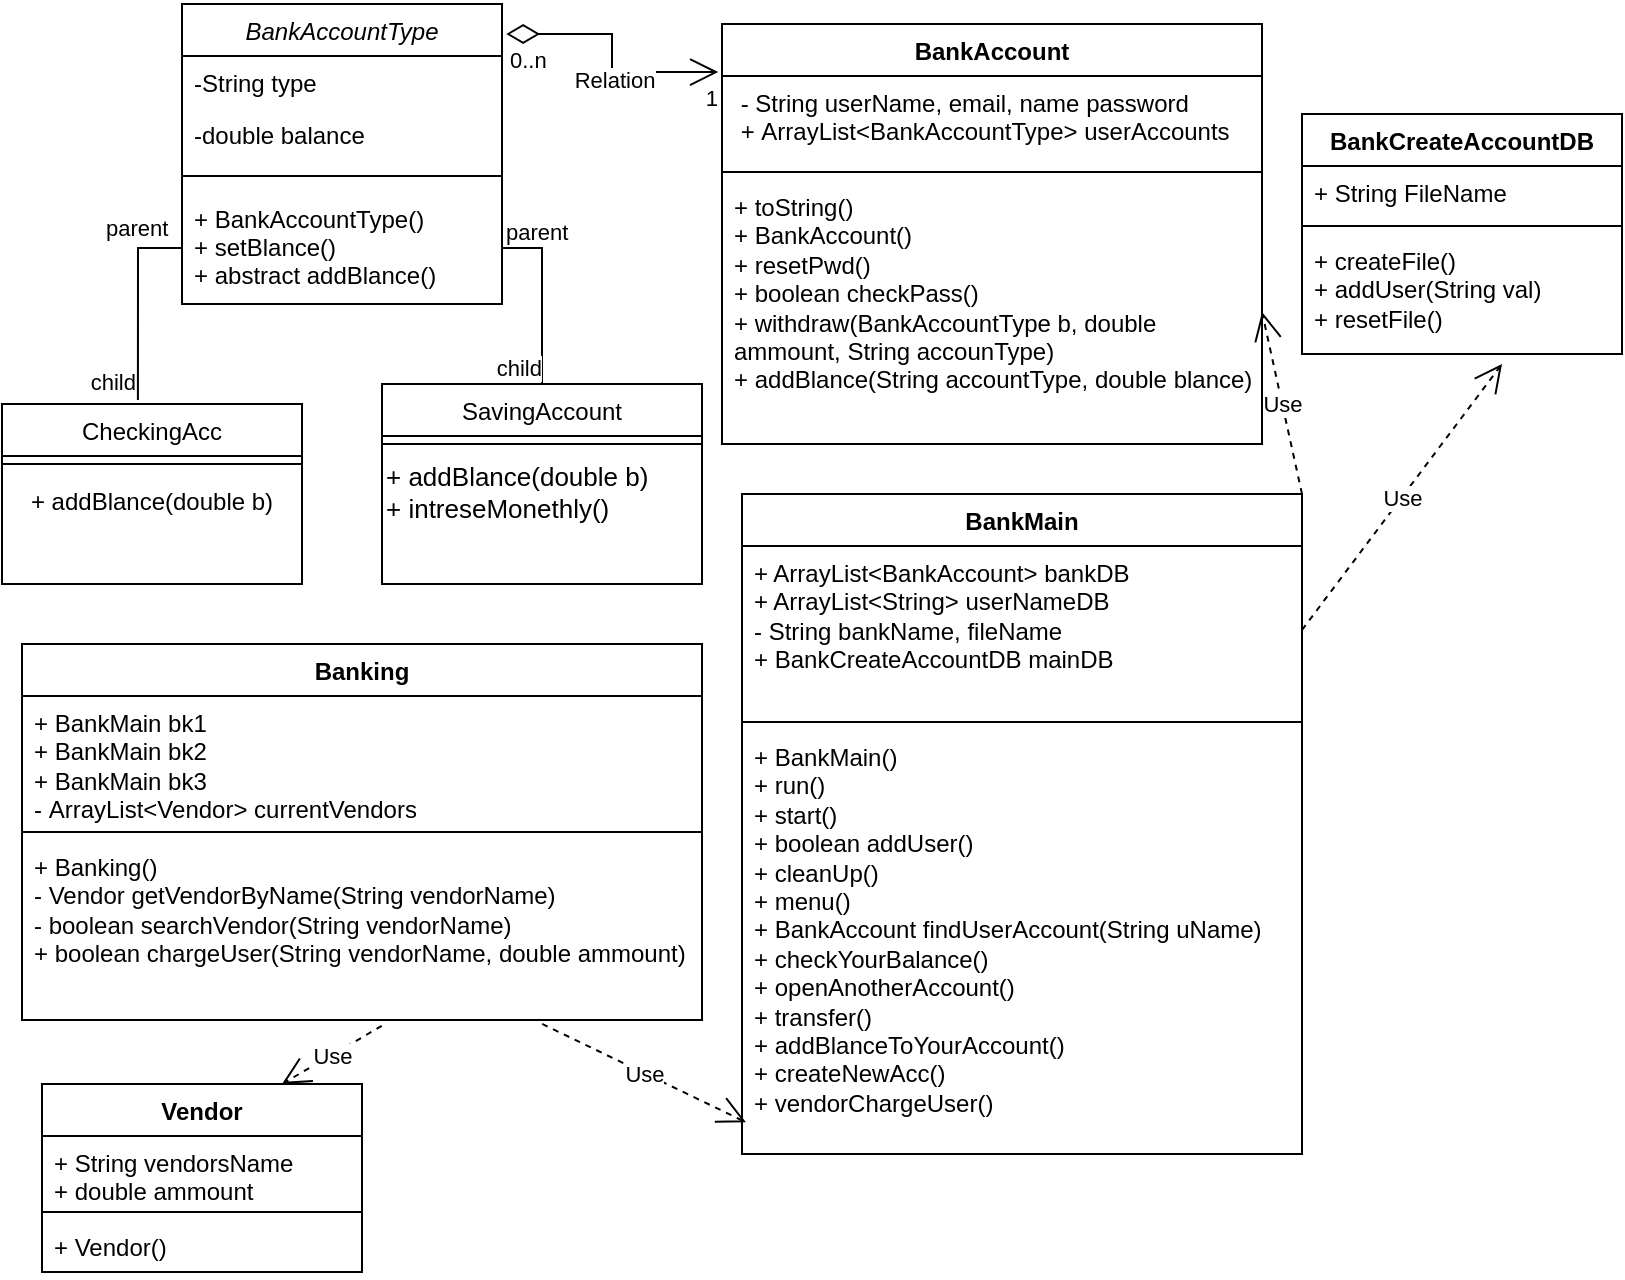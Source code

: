 <mxfile version="21.3.7" type="github">
  <diagram id="C5RBs43oDa-KdzZeNtuy" name="Page-1">
    <mxGraphModel dx="1379" dy="764" grid="1" gridSize="10" guides="1" tooltips="1" connect="1" arrows="1" fold="1" page="1" pageScale="1" pageWidth="827" pageHeight="1169" math="0" shadow="0">
      <root>
        <mxCell id="WIyWlLk6GJQsqaUBKTNV-0" />
        <mxCell id="WIyWlLk6GJQsqaUBKTNV-1" parent="WIyWlLk6GJQsqaUBKTNV-0" />
        <mxCell id="zkfFHV4jXpPFQw0GAbJ--0" value="BankAccountType" style="swimlane;fontStyle=2;align=center;verticalAlign=top;childLayout=stackLayout;horizontal=1;startSize=26;horizontalStack=0;resizeParent=1;resizeLast=0;collapsible=1;marginBottom=0;rounded=0;shadow=0;strokeWidth=1;" parent="WIyWlLk6GJQsqaUBKTNV-1" vertex="1">
          <mxGeometry x="100" y="10" width="160" height="150" as="geometry">
            <mxRectangle x="230" y="140" width="160" height="26" as="alternateBounds" />
          </mxGeometry>
        </mxCell>
        <mxCell id="zkfFHV4jXpPFQw0GAbJ--1" value="-String type" style="text;align=left;verticalAlign=top;spacingLeft=4;spacingRight=4;overflow=hidden;rotatable=0;points=[[0,0.5],[1,0.5]];portConstraint=eastwest;" parent="zkfFHV4jXpPFQw0GAbJ--0" vertex="1">
          <mxGeometry y="26" width="160" height="26" as="geometry" />
        </mxCell>
        <mxCell id="zkfFHV4jXpPFQw0GAbJ--2" value="-double balance" style="text;align=left;verticalAlign=top;spacingLeft=4;spacingRight=4;overflow=hidden;rotatable=0;points=[[0,0.5],[1,0.5]];portConstraint=eastwest;rounded=0;shadow=0;html=0;" parent="zkfFHV4jXpPFQw0GAbJ--0" vertex="1">
          <mxGeometry y="52" width="160" height="26" as="geometry" />
        </mxCell>
        <mxCell id="zkfFHV4jXpPFQw0GAbJ--4" value="" style="line;html=1;strokeWidth=1;align=left;verticalAlign=middle;spacingTop=-1;spacingLeft=3;spacingRight=3;rotatable=0;labelPosition=right;points=[];portConstraint=eastwest;" parent="zkfFHV4jXpPFQw0GAbJ--0" vertex="1">
          <mxGeometry y="78" width="160" height="16" as="geometry" />
        </mxCell>
        <mxCell id="zkfFHV4jXpPFQw0GAbJ--5" value="+ BankAccountType()&#xa;+ setBlance()&#xa;+ abstract addBlance()" style="text;align=left;verticalAlign=top;spacingLeft=4;spacingRight=4;overflow=hidden;rotatable=0;points=[[0,0.5],[1,0.5]];portConstraint=eastwest;" parent="zkfFHV4jXpPFQw0GAbJ--0" vertex="1">
          <mxGeometry y="94" width="160" height="56" as="geometry" />
        </mxCell>
        <mxCell id="zkfFHV4jXpPFQw0GAbJ--6" value="CheckingAcc" style="swimlane;fontStyle=0;align=center;verticalAlign=top;childLayout=stackLayout;horizontal=1;startSize=26;horizontalStack=0;resizeParent=1;resizeLast=0;collapsible=1;marginBottom=0;rounded=0;shadow=0;strokeWidth=1;" parent="WIyWlLk6GJQsqaUBKTNV-1" vertex="1">
          <mxGeometry x="10" y="210" width="150" height="90" as="geometry">
            <mxRectangle x="130" y="380" width="160" height="26" as="alternateBounds" />
          </mxGeometry>
        </mxCell>
        <mxCell id="zkfFHV4jXpPFQw0GAbJ--9" value="" style="line;html=1;strokeWidth=1;align=left;verticalAlign=middle;spacingTop=-1;spacingLeft=3;spacingRight=3;rotatable=0;labelPosition=right;points=[];portConstraint=eastwest;" parent="zkfFHV4jXpPFQw0GAbJ--6" vertex="1">
          <mxGeometry y="26" width="150" height="8" as="geometry" />
        </mxCell>
        <mxCell id="3MJkp6Lzfv0LEk_2WVXy-1" value="+ addBlance(double b)&lt;br style=&quot;font-size: 13px; text-align: left;&quot;&gt;" style="text;html=1;strokeColor=none;fillColor=none;align=center;verticalAlign=middle;whiteSpace=wrap;rounded=0;" vertex="1" parent="zkfFHV4jXpPFQw0GAbJ--6">
          <mxGeometry y="34" width="150" height="30" as="geometry" />
        </mxCell>
        <mxCell id="zkfFHV4jXpPFQw0GAbJ--13" value="SavingAccount" style="swimlane;fontStyle=0;align=center;verticalAlign=top;childLayout=stackLayout;horizontal=1;startSize=26;horizontalStack=0;resizeParent=1;resizeLast=0;collapsible=1;marginBottom=0;rounded=0;shadow=0;strokeWidth=1;" parent="WIyWlLk6GJQsqaUBKTNV-1" vertex="1">
          <mxGeometry x="200" y="200" width="160" height="100" as="geometry">
            <mxRectangle x="340" y="380" width="170" height="26" as="alternateBounds" />
          </mxGeometry>
        </mxCell>
        <mxCell id="zkfFHV4jXpPFQw0GAbJ--15" value="" style="line;html=1;strokeWidth=1;align=left;verticalAlign=middle;spacingTop=-1;spacingLeft=3;spacingRight=3;rotatable=0;labelPosition=right;points=[];portConstraint=eastwest;" parent="zkfFHV4jXpPFQw0GAbJ--13" vertex="1">
          <mxGeometry y="26" width="160" height="8" as="geometry" />
        </mxCell>
        <mxCell id="3MJkp6Lzfv0LEk_2WVXy-0" value="&lt;font style=&quot;font-size: 13px;&quot;&gt;+ addBlance(double b)&lt;br&gt;+ intreseMonethly()&lt;/font&gt;" style="text;html=1;align=left;verticalAlign=middle;resizable=0;points=[];autosize=1;strokeColor=none;fillColor=none;" vertex="1" parent="zkfFHV4jXpPFQw0GAbJ--13">
          <mxGeometry y="34" width="160" height="40" as="geometry" />
        </mxCell>
        <mxCell id="3MJkp6Lzfv0LEk_2WVXy-2" value="BankAccount" style="swimlane;fontStyle=1;align=center;verticalAlign=top;childLayout=stackLayout;horizontal=1;startSize=26;horizontalStack=0;resizeParent=1;resizeParentMax=0;resizeLast=0;collapsible=1;marginBottom=0;whiteSpace=wrap;html=1;" vertex="1" parent="WIyWlLk6GJQsqaUBKTNV-1">
          <mxGeometry x="370" y="20" width="270" height="210" as="geometry" />
        </mxCell>
        <mxCell id="3MJkp6Lzfv0LEk_2WVXy-3" value="&amp;nbsp;- String userName, email, name password&lt;br&gt;&amp;nbsp;+&amp;nbsp;ArrayList&amp;lt;BankAccountType&amp;gt; userAccounts" style="text;strokeColor=none;fillColor=none;align=left;verticalAlign=top;spacingLeft=4;spacingRight=4;overflow=hidden;rotatable=0;points=[[0,0.5],[1,0.5]];portConstraint=eastwest;whiteSpace=wrap;html=1;" vertex="1" parent="3MJkp6Lzfv0LEk_2WVXy-2">
          <mxGeometry y="26" width="270" height="44" as="geometry" />
        </mxCell>
        <mxCell id="3MJkp6Lzfv0LEk_2WVXy-4" value="" style="line;strokeWidth=1;fillColor=none;align=left;verticalAlign=middle;spacingTop=-1;spacingLeft=3;spacingRight=3;rotatable=0;labelPosition=right;points=[];portConstraint=eastwest;strokeColor=inherit;" vertex="1" parent="3MJkp6Lzfv0LEk_2WVXy-2">
          <mxGeometry y="70" width="270" height="8" as="geometry" />
        </mxCell>
        <mxCell id="3MJkp6Lzfv0LEk_2WVXy-5" value="+ toString()&lt;br&gt;+&amp;nbsp;BankAccount()&lt;br&gt;+&amp;nbsp;resetPwd()&lt;br&gt;+&amp;nbsp;boolean checkPass()&lt;br&gt;+&amp;nbsp;withdraw(BankAccountType b, double ammount, String accounType)&lt;br&gt;+&amp;nbsp;addBlance(String accountType, double blance)" style="text;strokeColor=none;fillColor=none;align=left;verticalAlign=top;spacingLeft=4;spacingRight=4;overflow=hidden;rotatable=0;points=[[0,0.5],[1,0.5]];portConstraint=eastwest;whiteSpace=wrap;html=1;" vertex="1" parent="3MJkp6Lzfv0LEk_2WVXy-2">
          <mxGeometry y="78" width="270" height="132" as="geometry" />
        </mxCell>
        <mxCell id="3MJkp6Lzfv0LEk_2WVXy-6" value="" style="endArrow=none;html=1;edgeStyle=orthogonalEdgeStyle;rounded=0;exitX=1;exitY=0.5;exitDx=0;exitDy=0;entryX=0.5;entryY=0;entryDx=0;entryDy=0;" edge="1" parent="WIyWlLk6GJQsqaUBKTNV-1" source="zkfFHV4jXpPFQw0GAbJ--5" target="zkfFHV4jXpPFQw0GAbJ--13">
          <mxGeometry relative="1" as="geometry">
            <mxPoint x="40" y="270" as="sourcePoint" />
            <mxPoint x="200" y="270" as="targetPoint" />
          </mxGeometry>
        </mxCell>
        <mxCell id="3MJkp6Lzfv0LEk_2WVXy-7" value="parent" style="edgeLabel;resizable=0;html=1;align=left;verticalAlign=bottom;" connectable="0" vertex="1" parent="3MJkp6Lzfv0LEk_2WVXy-6">
          <mxGeometry x="-1" relative="1" as="geometry" />
        </mxCell>
        <mxCell id="3MJkp6Lzfv0LEk_2WVXy-8" value="child" style="edgeLabel;resizable=0;html=1;align=right;verticalAlign=bottom;" connectable="0" vertex="1" parent="3MJkp6Lzfv0LEk_2WVXy-6">
          <mxGeometry x="1" relative="1" as="geometry" />
        </mxCell>
        <mxCell id="3MJkp6Lzfv0LEk_2WVXy-9" value="" style="endArrow=none;html=1;edgeStyle=orthogonalEdgeStyle;rounded=0;exitX=0;exitY=0.5;exitDx=0;exitDy=0;entryX=0.453;entryY=-0.022;entryDx=0;entryDy=0;entryPerimeter=0;" edge="1" parent="WIyWlLk6GJQsqaUBKTNV-1" source="zkfFHV4jXpPFQw0GAbJ--5" target="zkfFHV4jXpPFQw0GAbJ--6">
          <mxGeometry relative="1" as="geometry">
            <mxPoint x="50" y="170" as="sourcePoint" />
            <mxPoint x="80" y="288" as="targetPoint" />
          </mxGeometry>
        </mxCell>
        <mxCell id="3MJkp6Lzfv0LEk_2WVXy-10" value="parent" style="edgeLabel;resizable=0;html=1;align=left;verticalAlign=bottom;" connectable="0" vertex="1" parent="3MJkp6Lzfv0LEk_2WVXy-9">
          <mxGeometry x="-1" relative="1" as="geometry">
            <mxPoint x="-40" y="-2" as="offset" />
          </mxGeometry>
        </mxCell>
        <mxCell id="3MJkp6Lzfv0LEk_2WVXy-11" value="child" style="edgeLabel;resizable=0;html=1;align=right;verticalAlign=bottom;" connectable="0" vertex="1" parent="3MJkp6Lzfv0LEk_2WVXy-9">
          <mxGeometry x="1" relative="1" as="geometry" />
        </mxCell>
        <mxCell id="3MJkp6Lzfv0LEk_2WVXy-12" value="Relation" style="endArrow=open;html=1;endSize=12;startArrow=diamondThin;startSize=14;startFill=0;edgeStyle=orthogonalEdgeStyle;rounded=0;entryX=-0.007;entryY=-0.045;entryDx=0;entryDy=0;entryPerimeter=0;exitX=1.013;exitY=0.1;exitDx=0;exitDy=0;exitPerimeter=0;" edge="1" parent="WIyWlLk6GJQsqaUBKTNV-1" source="zkfFHV4jXpPFQw0GAbJ--0" target="3MJkp6Lzfv0LEk_2WVXy-3">
          <mxGeometry x="0.101" y="11" relative="1" as="geometry">
            <mxPoint x="190" y="50" as="sourcePoint" />
            <mxPoint x="350" y="50" as="targetPoint" />
            <mxPoint x="-10" y="7" as="offset" />
          </mxGeometry>
        </mxCell>
        <mxCell id="3MJkp6Lzfv0LEk_2WVXy-13" value="0..n" style="edgeLabel;resizable=0;html=1;align=left;verticalAlign=top;" connectable="0" vertex="1" parent="3MJkp6Lzfv0LEk_2WVXy-12">
          <mxGeometry x="-1" relative="1" as="geometry" />
        </mxCell>
        <mxCell id="3MJkp6Lzfv0LEk_2WVXy-14" value="1" style="edgeLabel;resizable=0;html=1;align=right;verticalAlign=top;" connectable="0" vertex="1" parent="3MJkp6Lzfv0LEk_2WVXy-12">
          <mxGeometry x="1" relative="1" as="geometry" />
        </mxCell>
        <mxCell id="3MJkp6Lzfv0LEk_2WVXy-15" value="BankCreateAccountDB" style="swimlane;fontStyle=1;align=center;verticalAlign=top;childLayout=stackLayout;horizontal=1;startSize=26;horizontalStack=0;resizeParent=1;resizeParentMax=0;resizeLast=0;collapsible=1;marginBottom=0;whiteSpace=wrap;html=1;" vertex="1" parent="WIyWlLk6GJQsqaUBKTNV-1">
          <mxGeometry x="660" y="65" width="160" height="120" as="geometry" />
        </mxCell>
        <mxCell id="3MJkp6Lzfv0LEk_2WVXy-16" value="+ String FileName" style="text;strokeColor=none;fillColor=none;align=left;verticalAlign=top;spacingLeft=4;spacingRight=4;overflow=hidden;rotatable=0;points=[[0,0.5],[1,0.5]];portConstraint=eastwest;whiteSpace=wrap;html=1;" vertex="1" parent="3MJkp6Lzfv0LEk_2WVXy-15">
          <mxGeometry y="26" width="160" height="26" as="geometry" />
        </mxCell>
        <mxCell id="3MJkp6Lzfv0LEk_2WVXy-17" value="" style="line;strokeWidth=1;fillColor=none;align=left;verticalAlign=middle;spacingTop=-1;spacingLeft=3;spacingRight=3;rotatable=0;labelPosition=right;points=[];portConstraint=eastwest;strokeColor=inherit;" vertex="1" parent="3MJkp6Lzfv0LEk_2WVXy-15">
          <mxGeometry y="52" width="160" height="8" as="geometry" />
        </mxCell>
        <mxCell id="3MJkp6Lzfv0LEk_2WVXy-18" value="+&amp;nbsp;createFile()&lt;br&gt;+&amp;nbsp;addUser(String val)&lt;br&gt;+&amp;nbsp;resetFile()" style="text;strokeColor=none;fillColor=none;align=left;verticalAlign=top;spacingLeft=4;spacingRight=4;overflow=hidden;rotatable=0;points=[[0,0.5],[1,0.5]];portConstraint=eastwest;whiteSpace=wrap;html=1;" vertex="1" parent="3MJkp6Lzfv0LEk_2WVXy-15">
          <mxGeometry y="60" width="160" height="60" as="geometry" />
        </mxCell>
        <mxCell id="3MJkp6Lzfv0LEk_2WVXy-19" value="BankMain" style="swimlane;fontStyle=1;align=center;verticalAlign=top;childLayout=stackLayout;horizontal=1;startSize=26;horizontalStack=0;resizeParent=1;resizeParentMax=0;resizeLast=0;collapsible=1;marginBottom=0;whiteSpace=wrap;html=1;" vertex="1" parent="WIyWlLk6GJQsqaUBKTNV-1">
          <mxGeometry x="380" y="255" width="280" height="330" as="geometry" />
        </mxCell>
        <mxCell id="3MJkp6Lzfv0LEk_2WVXy-20" value="&lt;div&gt;+ ArrayList&amp;lt;BankAccount&amp;gt; bankDB&amp;nbsp;&lt;/div&gt;&lt;div&gt;&lt;span style=&quot;background-color: initial;&quot;&gt;+ ArrayList&amp;lt;String&amp;gt; userNameDB&amp;nbsp;&lt;/span&gt;&lt;/div&gt;&lt;div&gt;&lt;span style=&quot;background-color: initial;&quot;&gt;-&amp;nbsp;&lt;/span&gt;&lt;span style=&quot;background-color: initial;&quot;&gt;String bankName, fileName&lt;/span&gt;&lt;/div&gt;&lt;div&gt;+ BankCreateAccountDB mainDB&lt;/div&gt;" style="text;strokeColor=none;fillColor=none;align=left;verticalAlign=top;spacingLeft=4;spacingRight=4;overflow=hidden;rotatable=0;points=[[0,0.5],[1,0.5]];portConstraint=eastwest;whiteSpace=wrap;html=1;" vertex="1" parent="3MJkp6Lzfv0LEk_2WVXy-19">
          <mxGeometry y="26" width="280" height="84" as="geometry" />
        </mxCell>
        <mxCell id="3MJkp6Lzfv0LEk_2WVXy-21" value="" style="line;strokeWidth=1;fillColor=none;align=left;verticalAlign=middle;spacingTop=-1;spacingLeft=3;spacingRight=3;rotatable=0;labelPosition=right;points=[];portConstraint=eastwest;strokeColor=inherit;" vertex="1" parent="3MJkp6Lzfv0LEk_2WVXy-19">
          <mxGeometry y="110" width="280" height="8" as="geometry" />
        </mxCell>
        <mxCell id="3MJkp6Lzfv0LEk_2WVXy-22" value="+&amp;nbsp;BankMain()&lt;br&gt;+&amp;nbsp;run()&lt;br&gt;+&amp;nbsp;start()&lt;br&gt;+&amp;nbsp;boolean addUser()&lt;br&gt;+&amp;nbsp;cleanUp()&lt;br&gt;+&amp;nbsp;menu()&lt;br&gt;+&amp;nbsp;BankAccount findUserAccount(String uName)&lt;br&gt;+&amp;nbsp;checkYourBalance()&lt;br&gt;+&amp;nbsp;openAnotherAccount()&lt;br&gt;+&amp;nbsp;transfer()&lt;br&gt;+&amp;nbsp;addBlanceToYourAccount()&lt;br&gt;+&amp;nbsp;createNewAcc()&lt;br&gt;+&amp;nbsp;vendorChargeUser()" style="text;strokeColor=none;fillColor=none;align=left;verticalAlign=top;spacingLeft=4;spacingRight=4;overflow=hidden;rotatable=0;points=[[0,0.5],[1,0.5]];portConstraint=eastwest;whiteSpace=wrap;html=1;" vertex="1" parent="3MJkp6Lzfv0LEk_2WVXy-19">
          <mxGeometry y="118" width="280" height="212" as="geometry" />
        </mxCell>
        <mxCell id="3MJkp6Lzfv0LEk_2WVXy-23" value="Banking" style="swimlane;fontStyle=1;align=center;verticalAlign=top;childLayout=stackLayout;horizontal=1;startSize=26;horizontalStack=0;resizeParent=1;resizeParentMax=0;resizeLast=0;collapsible=1;marginBottom=0;whiteSpace=wrap;html=1;" vertex="1" parent="WIyWlLk6GJQsqaUBKTNV-1">
          <mxGeometry x="20" y="330" width="340" height="188" as="geometry" />
        </mxCell>
        <mxCell id="3MJkp6Lzfv0LEk_2WVXy-24" value="+&amp;nbsp;BankMain bk1&lt;br&gt;+&amp;nbsp;BankMain bk2&lt;br&gt;+&amp;nbsp;BankMain bk3&lt;br&gt;-&amp;nbsp;ArrayList&amp;lt;Vendor&amp;gt; currentVendors" style="text;strokeColor=none;fillColor=none;align=left;verticalAlign=top;spacingLeft=4;spacingRight=4;overflow=hidden;rotatable=0;points=[[0,0.5],[1,0.5]];portConstraint=eastwest;whiteSpace=wrap;html=1;" vertex="1" parent="3MJkp6Lzfv0LEk_2WVXy-23">
          <mxGeometry y="26" width="340" height="64" as="geometry" />
        </mxCell>
        <mxCell id="3MJkp6Lzfv0LEk_2WVXy-25" value="" style="line;strokeWidth=1;fillColor=none;align=left;verticalAlign=middle;spacingTop=-1;spacingLeft=3;spacingRight=3;rotatable=0;labelPosition=right;points=[];portConstraint=eastwest;strokeColor=inherit;" vertex="1" parent="3MJkp6Lzfv0LEk_2WVXy-23">
          <mxGeometry y="90" width="340" height="8" as="geometry" />
        </mxCell>
        <mxCell id="3MJkp6Lzfv0LEk_2WVXy-26" value="+&amp;nbsp;Banking()&amp;nbsp;&lt;br&gt;-&amp;nbsp;Vendor getVendorByName(String vendorName)&lt;br&gt;-&amp;nbsp;boolean searchVendor(String vendorName)&lt;br&gt;+&amp;nbsp;boolean chargeUser(String vendorName, double ammount)" style="text;strokeColor=none;fillColor=none;align=left;verticalAlign=top;spacingLeft=4;spacingRight=4;overflow=hidden;rotatable=0;points=[[0,0.5],[1,0.5]];portConstraint=eastwest;whiteSpace=wrap;html=1;" vertex="1" parent="3MJkp6Lzfv0LEk_2WVXy-23">
          <mxGeometry y="98" width="340" height="90" as="geometry" />
        </mxCell>
        <mxCell id="3MJkp6Lzfv0LEk_2WVXy-28" value="Vendor" style="swimlane;fontStyle=1;align=center;verticalAlign=top;childLayout=stackLayout;horizontal=1;startSize=26;horizontalStack=0;resizeParent=1;resizeParentMax=0;resizeLast=0;collapsible=1;marginBottom=0;whiteSpace=wrap;html=1;" vertex="1" parent="WIyWlLk6GJQsqaUBKTNV-1">
          <mxGeometry x="30" y="550" width="160" height="94" as="geometry" />
        </mxCell>
        <mxCell id="3MJkp6Lzfv0LEk_2WVXy-29" value="+&amp;nbsp;String vendorsName&amp;nbsp;&lt;br&gt;+&amp;nbsp;double ammount" style="text;strokeColor=none;fillColor=none;align=left;verticalAlign=top;spacingLeft=4;spacingRight=4;overflow=hidden;rotatable=0;points=[[0,0.5],[1,0.5]];portConstraint=eastwest;whiteSpace=wrap;html=1;" vertex="1" parent="3MJkp6Lzfv0LEk_2WVXy-28">
          <mxGeometry y="26" width="160" height="34" as="geometry" />
        </mxCell>
        <mxCell id="3MJkp6Lzfv0LEk_2WVXy-30" value="" style="line;strokeWidth=1;fillColor=none;align=left;verticalAlign=middle;spacingTop=-1;spacingLeft=3;spacingRight=3;rotatable=0;labelPosition=right;points=[];portConstraint=eastwest;strokeColor=inherit;" vertex="1" parent="3MJkp6Lzfv0LEk_2WVXy-28">
          <mxGeometry y="60" width="160" height="8" as="geometry" />
        </mxCell>
        <mxCell id="3MJkp6Lzfv0LEk_2WVXy-31" value="+&amp;nbsp;Vendor()" style="text;strokeColor=none;fillColor=none;align=left;verticalAlign=top;spacingLeft=4;spacingRight=4;overflow=hidden;rotatable=0;points=[[0,0.5],[1,0.5]];portConstraint=eastwest;whiteSpace=wrap;html=1;" vertex="1" parent="3MJkp6Lzfv0LEk_2WVXy-28">
          <mxGeometry y="68" width="160" height="26" as="geometry" />
        </mxCell>
        <mxCell id="3MJkp6Lzfv0LEk_2WVXy-33" value="Use" style="endArrow=open;endSize=12;dashed=1;html=1;rounded=0;exitX=0.529;exitY=1.033;exitDx=0;exitDy=0;exitPerimeter=0;entryX=0.75;entryY=0;entryDx=0;entryDy=0;" edge="1" parent="WIyWlLk6GJQsqaUBKTNV-1" source="3MJkp6Lzfv0LEk_2WVXy-26" target="3MJkp6Lzfv0LEk_2WVXy-28">
          <mxGeometry width="160" relative="1" as="geometry">
            <mxPoint x="230" y="630" as="sourcePoint" />
            <mxPoint x="390" y="630" as="targetPoint" />
          </mxGeometry>
        </mxCell>
        <mxCell id="3MJkp6Lzfv0LEk_2WVXy-34" value="Use" style="endArrow=open;endSize=12;dashed=1;html=1;rounded=0;exitX=1;exitY=0.5;exitDx=0;exitDy=0;entryX=0.625;entryY=1.083;entryDx=0;entryDy=0;entryPerimeter=0;" edge="1" parent="WIyWlLk6GJQsqaUBKTNV-1" source="3MJkp6Lzfv0LEk_2WVXy-20" target="3MJkp6Lzfv0LEk_2WVXy-18">
          <mxGeometry width="160" relative="1" as="geometry">
            <mxPoint x="240" y="630" as="sourcePoint" />
            <mxPoint x="400" y="630" as="targetPoint" />
          </mxGeometry>
        </mxCell>
        <mxCell id="3MJkp6Lzfv0LEk_2WVXy-35" value="Use" style="endArrow=open;endSize=12;dashed=1;html=1;rounded=0;exitX=1;exitY=0;exitDx=0;exitDy=0;entryX=1;entryY=0.5;entryDx=0;entryDy=0;" edge="1" parent="WIyWlLk6GJQsqaUBKTNV-1" source="3MJkp6Lzfv0LEk_2WVXy-19" target="3MJkp6Lzfv0LEk_2WVXy-5">
          <mxGeometry width="160" relative="1" as="geometry">
            <mxPoint x="440" y="610" as="sourcePoint" />
            <mxPoint x="600" y="610" as="targetPoint" />
          </mxGeometry>
        </mxCell>
        <mxCell id="3MJkp6Lzfv0LEk_2WVXy-36" value="Use" style="endArrow=open;endSize=12;dashed=1;html=1;rounded=0;exitX=0.765;exitY=1.022;exitDx=0;exitDy=0;exitPerimeter=0;entryX=0.007;entryY=0.925;entryDx=0;entryDy=0;entryPerimeter=0;" edge="1" parent="WIyWlLk6GJQsqaUBKTNV-1" source="3MJkp6Lzfv0LEk_2WVXy-26" target="3MJkp6Lzfv0LEk_2WVXy-22">
          <mxGeometry width="160" relative="1" as="geometry">
            <mxPoint x="254" y="710" as="sourcePoint" />
            <mxPoint x="414" y="710" as="targetPoint" />
          </mxGeometry>
        </mxCell>
      </root>
    </mxGraphModel>
  </diagram>
</mxfile>
